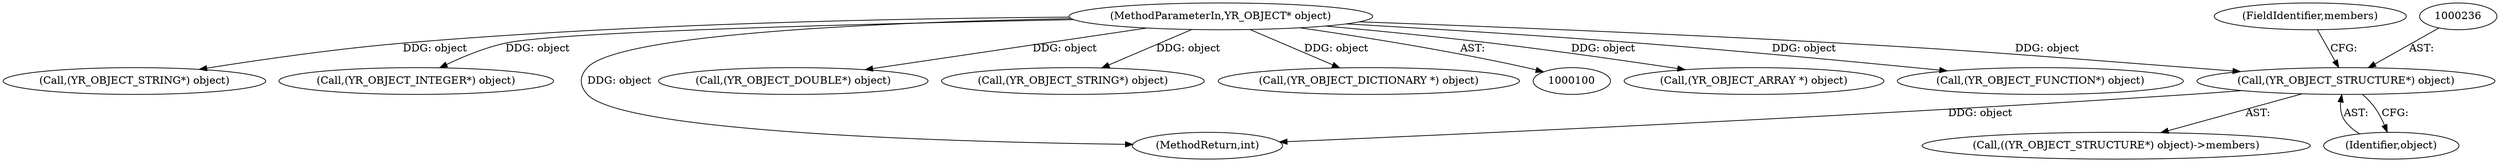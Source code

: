 digraph "0_yara_053e67e3ec81cc9268ce30eaf0d6663d8639ed1e_0@pointer" {
"1000235" [label="(Call,(YR_OBJECT_STRUCTURE*) object)"];
"1000101" [label="(MethodParameterIn,YR_OBJECT* object)"];
"1000237" [label="(Identifier,object)"];
"1000268" [label="(Call,(YR_OBJECT_ARRAY *) object)"];
"1000238" [label="(FieldIdentifier,members)"];
"1000234" [label="(Call,((YR_OBJECT_STRUCTURE*) object)->members)"];
"1000191" [label="(Call,(YR_OBJECT_FUNCTION*) object)"];
"1000147" [label="(Call,(YR_OBJECT_STRING*) object)"];
"1000101" [label="(MethodParameterIn,YR_OBJECT* object)"];
"1000138" [label="(Call,(YR_OBJECT_INTEGER*) object)"];
"1000308" [label="(MethodReturn,int)"];
"1000183" [label="(Call,(YR_OBJECT_DOUBLE*) object)"];
"1000235" [label="(Call,(YR_OBJECT_STRUCTURE*) object)"];
"1000161" [label="(Call,(YR_OBJECT_STRING*) object)"];
"1000285" [label="(Call,(YR_OBJECT_DICTIONARY *) object)"];
"1000235" -> "1000234"  [label="AST: "];
"1000235" -> "1000237"  [label="CFG: "];
"1000236" -> "1000235"  [label="AST: "];
"1000237" -> "1000235"  [label="AST: "];
"1000238" -> "1000235"  [label="CFG: "];
"1000235" -> "1000308"  [label="DDG: object"];
"1000101" -> "1000235"  [label="DDG: object"];
"1000101" -> "1000100"  [label="AST: "];
"1000101" -> "1000308"  [label="DDG: object"];
"1000101" -> "1000138"  [label="DDG: object"];
"1000101" -> "1000147"  [label="DDG: object"];
"1000101" -> "1000161"  [label="DDG: object"];
"1000101" -> "1000183"  [label="DDG: object"];
"1000101" -> "1000191"  [label="DDG: object"];
"1000101" -> "1000268"  [label="DDG: object"];
"1000101" -> "1000285"  [label="DDG: object"];
}
